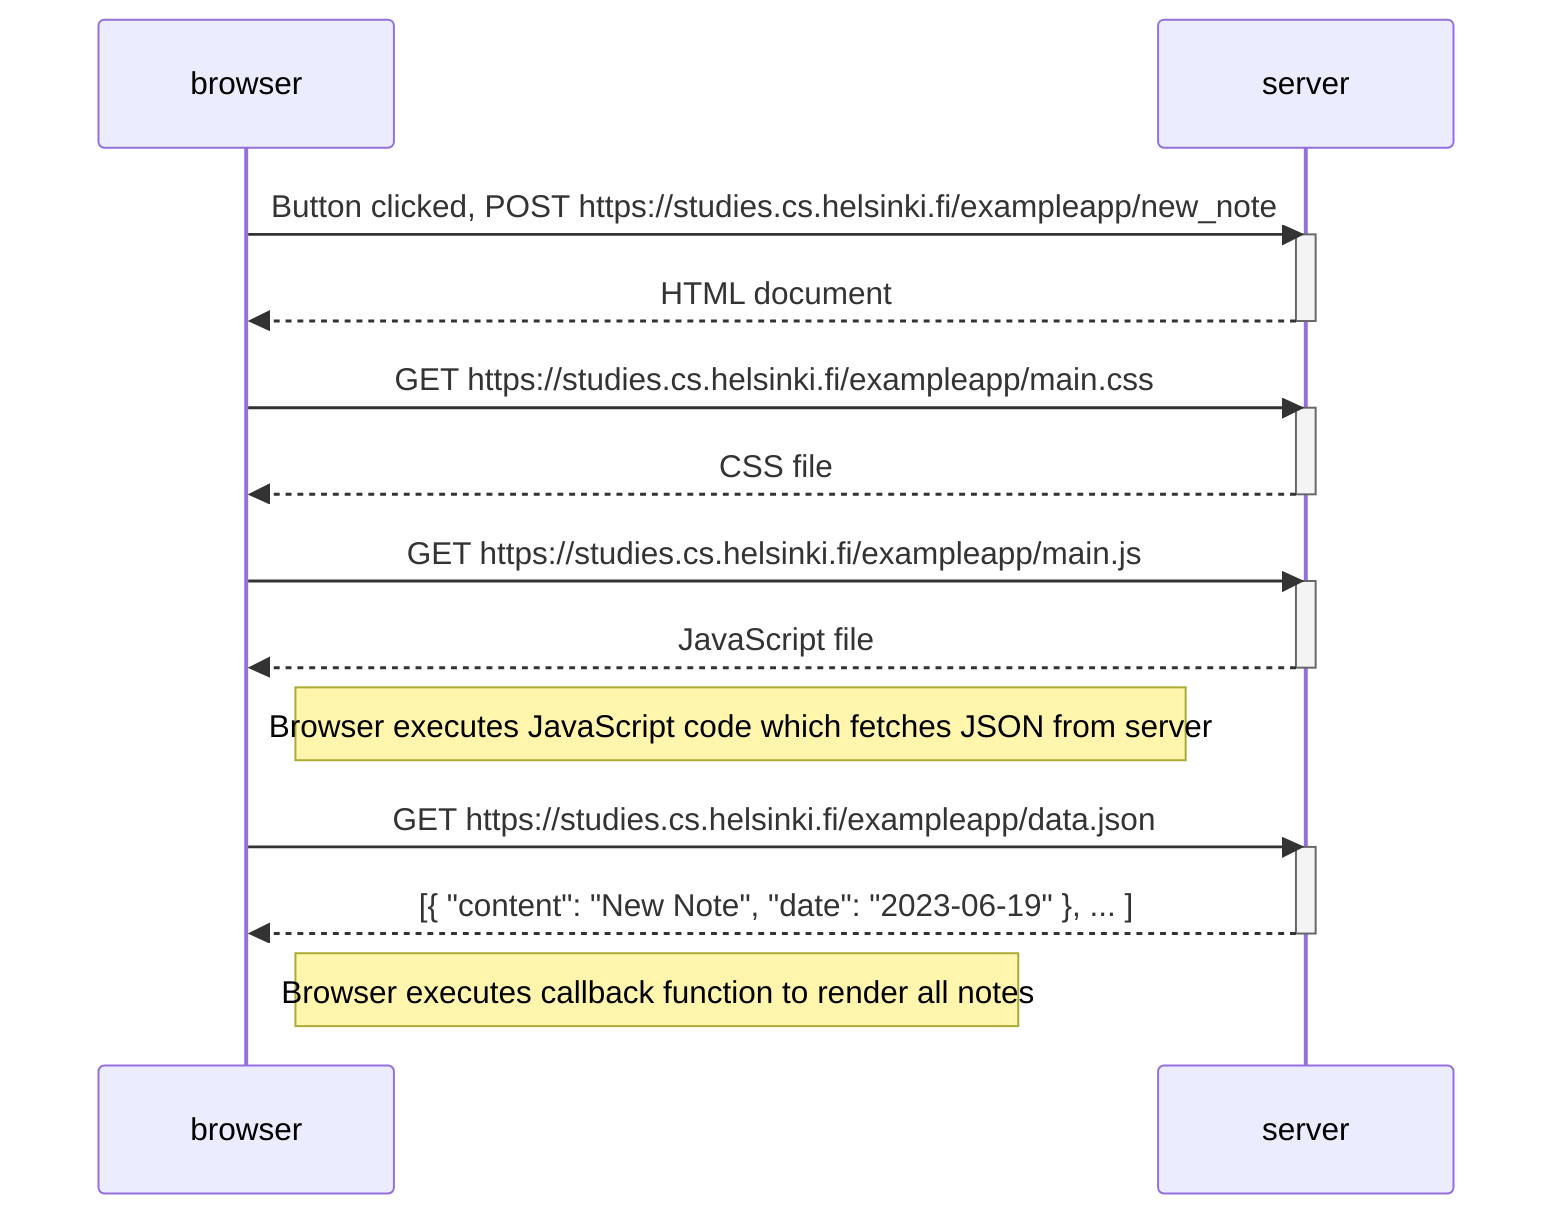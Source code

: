sequenceDiagram
    participant browser
    participant server

    browser->>server: Button clicked, POST https://studies.cs.helsinki.fi/exampleapp/new_note
    activate server
    server-->>browser: HTML document
    deactivate server

    browser->>server: GET https://studies.cs.helsinki.fi/exampleapp/main.css
    activate server
    server-->>browser: CSS file
    deactivate server

    browser->>server: GET https://studies.cs.helsinki.fi/exampleapp/main.js
    activate server
    server-->>browser: JavaScript file
    deactivate server

    Note right of browser: Browser executes JavaScript code which fetches JSON from server

    browser->>server: GET https://studies.cs.helsinki.fi/exampleapp/data.json
    activate server
    server-->>browser: [{ "content": "New Note", "date": "2023-06-19" }, ... ]
    deactivate server

    Note right of browser: Browser executes callback function to render all notes